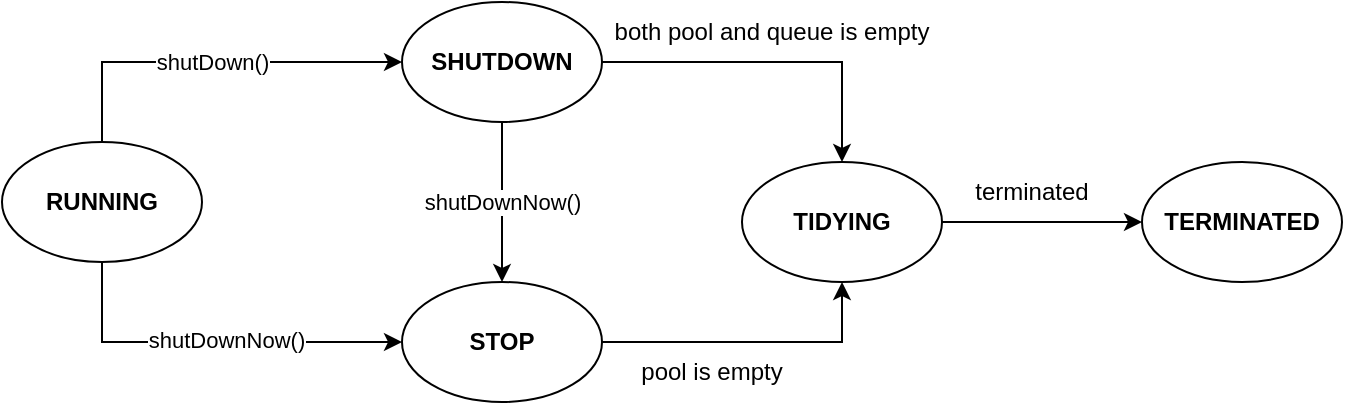 <mxfile version="20.5.3" type="github">
  <diagram id="G8qVBp2c7yONB5XHfx5J" name="第 1 页">
    <mxGraphModel dx="1038" dy="578" grid="1" gridSize="10" guides="1" tooltips="1" connect="1" arrows="1" fold="1" page="1" pageScale="1" pageWidth="3300" pageHeight="4681" math="0" shadow="0">
      <root>
        <mxCell id="0" />
        <mxCell id="1" parent="0" />
        <mxCell id="JT62UM8sUBPNp6LhxUXU-5" value="shutDown()" style="edgeStyle=orthogonalEdgeStyle;rounded=0;orthogonalLoop=1;jettySize=auto;html=1;entryX=0;entryY=0.5;entryDx=0;entryDy=0;" edge="1" parent="1" source="JT62UM8sUBPNp6LhxUXU-1" target="JT62UM8sUBPNp6LhxUXU-3">
          <mxGeometry relative="1" as="geometry">
            <mxPoint x="150" y="140" as="targetPoint" />
            <Array as="points">
              <mxPoint x="140" y="150" />
            </Array>
          </mxGeometry>
        </mxCell>
        <mxCell id="JT62UM8sUBPNp6LhxUXU-6" style="edgeStyle=orthogonalEdgeStyle;rounded=0;orthogonalLoop=1;jettySize=auto;html=1;entryX=0;entryY=0.5;entryDx=0;entryDy=0;" edge="1" parent="1" source="JT62UM8sUBPNp6LhxUXU-1" target="JT62UM8sUBPNp6LhxUXU-4">
          <mxGeometry relative="1" as="geometry">
            <Array as="points">
              <mxPoint x="140" y="290" />
            </Array>
          </mxGeometry>
        </mxCell>
        <mxCell id="JT62UM8sUBPNp6LhxUXU-7" value="shutDownNow()" style="edgeLabel;html=1;align=center;verticalAlign=middle;resizable=0;points=[];" vertex="1" connectable="0" parent="JT62UM8sUBPNp6LhxUXU-6">
          <mxGeometry x="0.072" y="1" relative="1" as="geometry">
            <mxPoint as="offset" />
          </mxGeometry>
        </mxCell>
        <mxCell id="JT62UM8sUBPNp6LhxUXU-1" value="&lt;b&gt;RUNNING&lt;/b&gt;" style="ellipse;whiteSpace=wrap;html=1;" vertex="1" parent="1">
          <mxGeometry x="90" y="190" width="100" height="60" as="geometry" />
        </mxCell>
        <mxCell id="JT62UM8sUBPNp6LhxUXU-8" value="shutDownNow()" style="edgeStyle=orthogonalEdgeStyle;rounded=0;orthogonalLoop=1;jettySize=auto;html=1;entryX=0.5;entryY=0;entryDx=0;entryDy=0;" edge="1" parent="1" source="JT62UM8sUBPNp6LhxUXU-3" target="JT62UM8sUBPNp6LhxUXU-4">
          <mxGeometry relative="1" as="geometry" />
        </mxCell>
        <mxCell id="JT62UM8sUBPNp6LhxUXU-11" style="edgeStyle=orthogonalEdgeStyle;rounded=0;orthogonalLoop=1;jettySize=auto;html=1;entryX=0.5;entryY=0;entryDx=0;entryDy=0;" edge="1" parent="1" source="JT62UM8sUBPNp6LhxUXU-3" target="JT62UM8sUBPNp6LhxUXU-9">
          <mxGeometry relative="1" as="geometry" />
        </mxCell>
        <mxCell id="JT62UM8sUBPNp6LhxUXU-3" value="&lt;b&gt;SHUTDOWN&lt;/b&gt;" style="ellipse;whiteSpace=wrap;html=1;" vertex="1" parent="1">
          <mxGeometry x="290" y="120" width="100" height="60" as="geometry" />
        </mxCell>
        <mxCell id="JT62UM8sUBPNp6LhxUXU-12" style="edgeStyle=orthogonalEdgeStyle;rounded=0;orthogonalLoop=1;jettySize=auto;html=1;entryX=0.5;entryY=1;entryDx=0;entryDy=0;" edge="1" parent="1" source="JT62UM8sUBPNp6LhxUXU-4" target="JT62UM8sUBPNp6LhxUXU-9">
          <mxGeometry relative="1" as="geometry" />
        </mxCell>
        <mxCell id="JT62UM8sUBPNp6LhxUXU-4" value="&lt;b&gt;STOP&lt;/b&gt;" style="ellipse;whiteSpace=wrap;html=1;" vertex="1" parent="1">
          <mxGeometry x="290" y="260" width="100" height="60" as="geometry" />
        </mxCell>
        <mxCell id="JT62UM8sUBPNp6LhxUXU-17" style="edgeStyle=orthogonalEdgeStyle;rounded=0;orthogonalLoop=1;jettySize=auto;html=1;entryX=0;entryY=0.5;entryDx=0;entryDy=0;" edge="1" parent="1" source="JT62UM8sUBPNp6LhxUXU-9" target="JT62UM8sUBPNp6LhxUXU-16">
          <mxGeometry relative="1" as="geometry" />
        </mxCell>
        <mxCell id="JT62UM8sUBPNp6LhxUXU-9" value="&lt;b&gt;TIDYING&lt;/b&gt;" style="ellipse;whiteSpace=wrap;html=1;" vertex="1" parent="1">
          <mxGeometry x="460" y="200" width="100" height="60" as="geometry" />
        </mxCell>
        <mxCell id="JT62UM8sUBPNp6LhxUXU-13" value="both pool and queue is empty" style="text;html=1;strokeColor=none;fillColor=none;align=center;verticalAlign=middle;whiteSpace=wrap;rounded=0;" vertex="1" parent="1">
          <mxGeometry x="390" y="120" width="170" height="30" as="geometry" />
        </mxCell>
        <mxCell id="JT62UM8sUBPNp6LhxUXU-15" value="pool is empty" style="text;html=1;strokeColor=none;fillColor=none;align=center;verticalAlign=middle;whiteSpace=wrap;rounded=0;" vertex="1" parent="1">
          <mxGeometry x="400" y="290" width="90" height="30" as="geometry" />
        </mxCell>
        <mxCell id="JT62UM8sUBPNp6LhxUXU-16" value="&lt;b&gt;TERMINATED&lt;/b&gt;" style="ellipse;whiteSpace=wrap;html=1;" vertex="1" parent="1">
          <mxGeometry x="660" y="200" width="100" height="60" as="geometry" />
        </mxCell>
        <mxCell id="JT62UM8sUBPNp6LhxUXU-18" value="terminated" style="text;html=1;strokeColor=none;fillColor=none;align=center;verticalAlign=middle;whiteSpace=wrap;rounded=0;" vertex="1" parent="1">
          <mxGeometry x="560" y="200" width="90" height="30" as="geometry" />
        </mxCell>
      </root>
    </mxGraphModel>
  </diagram>
</mxfile>
